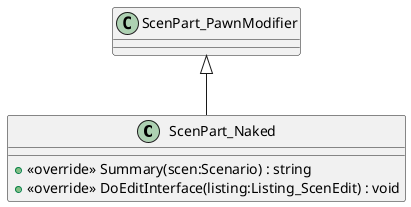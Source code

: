 @startuml
class ScenPart_Naked {
    + <<override>> Summary(scen:Scenario) : string
    + <<override>> DoEditInterface(listing:Listing_ScenEdit) : void
}
ScenPart_PawnModifier <|-- ScenPart_Naked
@enduml
